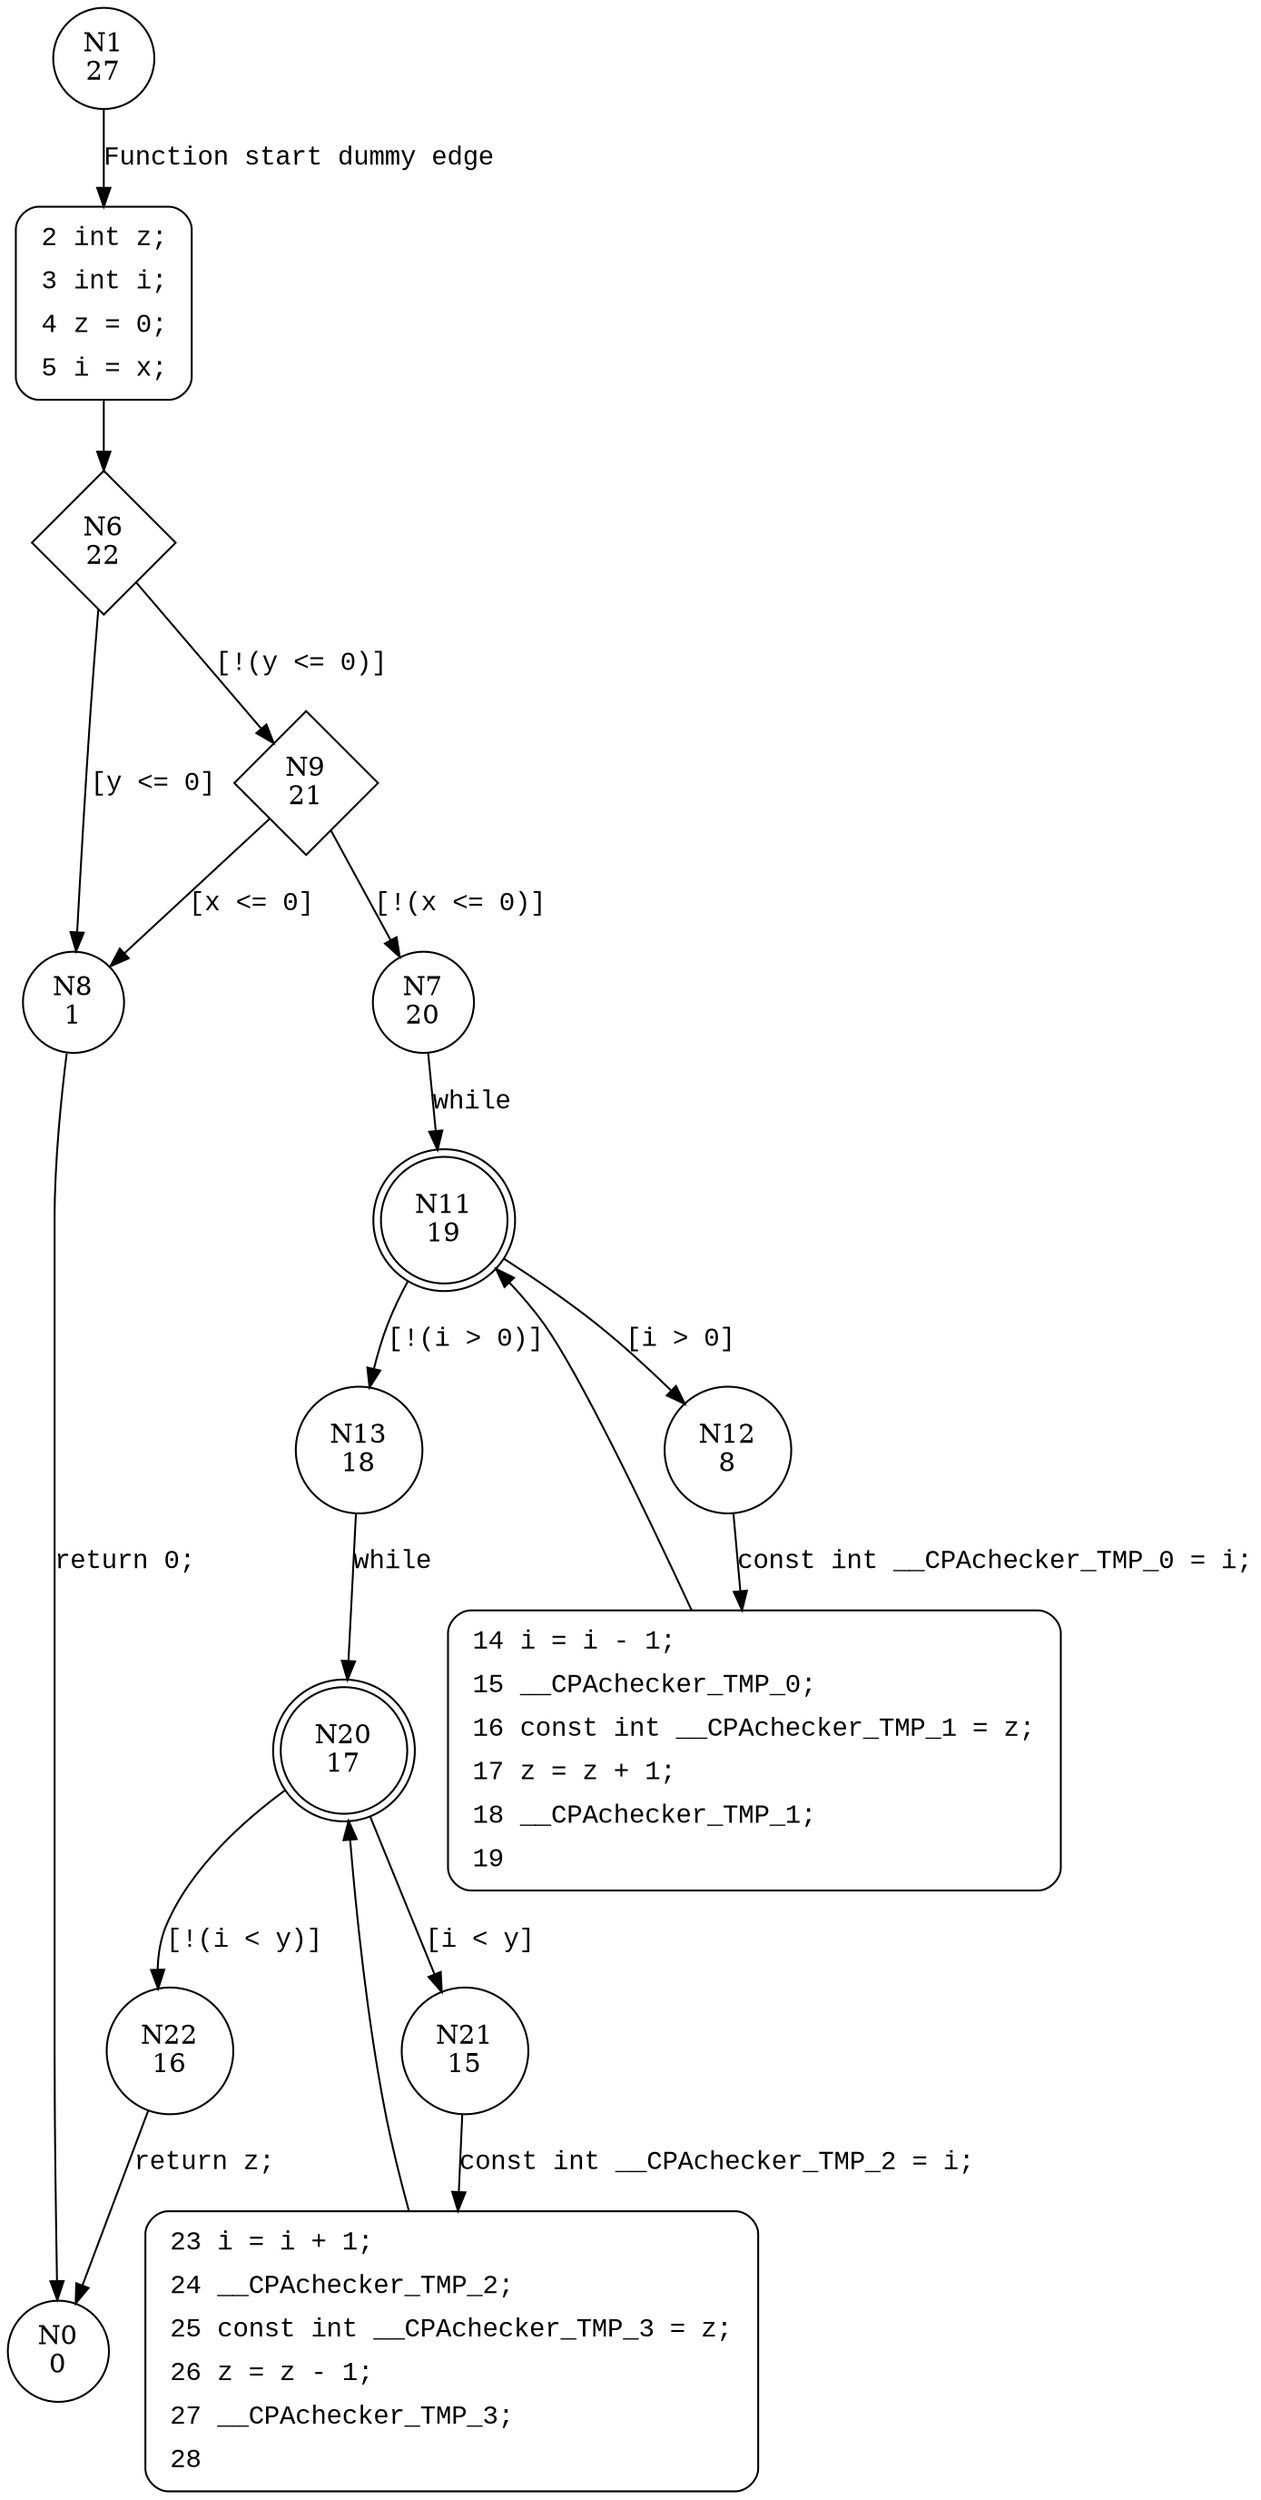 digraph subxy {
1 [shape="circle" label="N1\n27"]
2 [shape="circle" label="N2\n26"]
6 [shape="diamond" label="N6\n22"]
8 [shape="circle" label="N8\n1"]
9 [shape="diamond" label="N9\n21"]
7 [shape="circle" label="N7\n20"]
11 [shape="doublecircle" label="N11\n19"]
12 [shape="circle" label="N12\n8"]
13 [shape="circle" label="N13\n18"]
20 [shape="doublecircle" label="N20\n17"]
21 [shape="circle" label="N21\n15"]
22 [shape="circle" label="N22\n16"]
23 [shape="circle" label="N23\n14"]
14 [shape="circle" label="N14\n7"]
0 [shape="circle" label="N0\n0"]
2 [style="filled,bold" penwidth="1" fillcolor="white" fontname="Courier New" shape="Mrecord" label=<<table border="0" cellborder="0" cellpadding="3" bgcolor="white"><tr><td align="right">2</td><td align="left">int z;</td></tr><tr><td align="right">3</td><td align="left">int i;</td></tr><tr><td align="right">4</td><td align="left">z = 0;</td></tr><tr><td align="right">5</td><td align="left">i = x;</td></tr></table>>]
2 -> 6[label=""]
23 [style="filled,bold" penwidth="1" fillcolor="white" fontname="Courier New" shape="Mrecord" label=<<table border="0" cellborder="0" cellpadding="3" bgcolor="white"><tr><td align="right">23</td><td align="left">i = i + 1;</td></tr><tr><td align="right">24</td><td align="left">__CPAchecker_TMP_2;</td></tr><tr><td align="right">25</td><td align="left">const int __CPAchecker_TMP_3 = z;</td></tr><tr><td align="right">26</td><td align="left">z = z - 1;</td></tr><tr><td align="right">27</td><td align="left">__CPAchecker_TMP_3;</td></tr><tr><td align="right">28</td><td align="left"></td></tr></table>>]
23 -> 20[label=""]
14 [style="filled,bold" penwidth="1" fillcolor="white" fontname="Courier New" shape="Mrecord" label=<<table border="0" cellborder="0" cellpadding="3" bgcolor="white"><tr><td align="right">14</td><td align="left">i = i - 1;</td></tr><tr><td align="right">15</td><td align="left">__CPAchecker_TMP_0;</td></tr><tr><td align="right">16</td><td align="left">const int __CPAchecker_TMP_1 = z;</td></tr><tr><td align="right">17</td><td align="left">z = z + 1;</td></tr><tr><td align="right">18</td><td align="left">__CPAchecker_TMP_1;</td></tr><tr><td align="right">19</td><td align="left"></td></tr></table>>]
14 -> 11[label=""]
1 -> 2 [label="Function start dummy edge" fontname="Courier New"]
6 -> 8 [label="[y <= 0]" fontname="Courier New"]
6 -> 9 [label="[!(y <= 0)]" fontname="Courier New"]
9 -> 8 [label="[x <= 0]" fontname="Courier New"]
9 -> 7 [label="[!(x <= 0)]" fontname="Courier New"]
11 -> 12 [label="[i > 0]" fontname="Courier New"]
11 -> 13 [label="[!(i > 0)]" fontname="Courier New"]
20 -> 21 [label="[i < y]" fontname="Courier New"]
20 -> 22 [label="[!(i < y)]" fontname="Courier New"]
21 -> 23 [label="const int __CPAchecker_TMP_2 = i;" fontname="Courier New"]
12 -> 14 [label="const int __CPAchecker_TMP_0 = i;" fontname="Courier New"]
8 -> 0 [label="return 0;" fontname="Courier New"]
7 -> 11 [label="while" fontname="Courier New"]
13 -> 20 [label="while" fontname="Courier New"]
22 -> 0 [label="return z;" fontname="Courier New"]
}